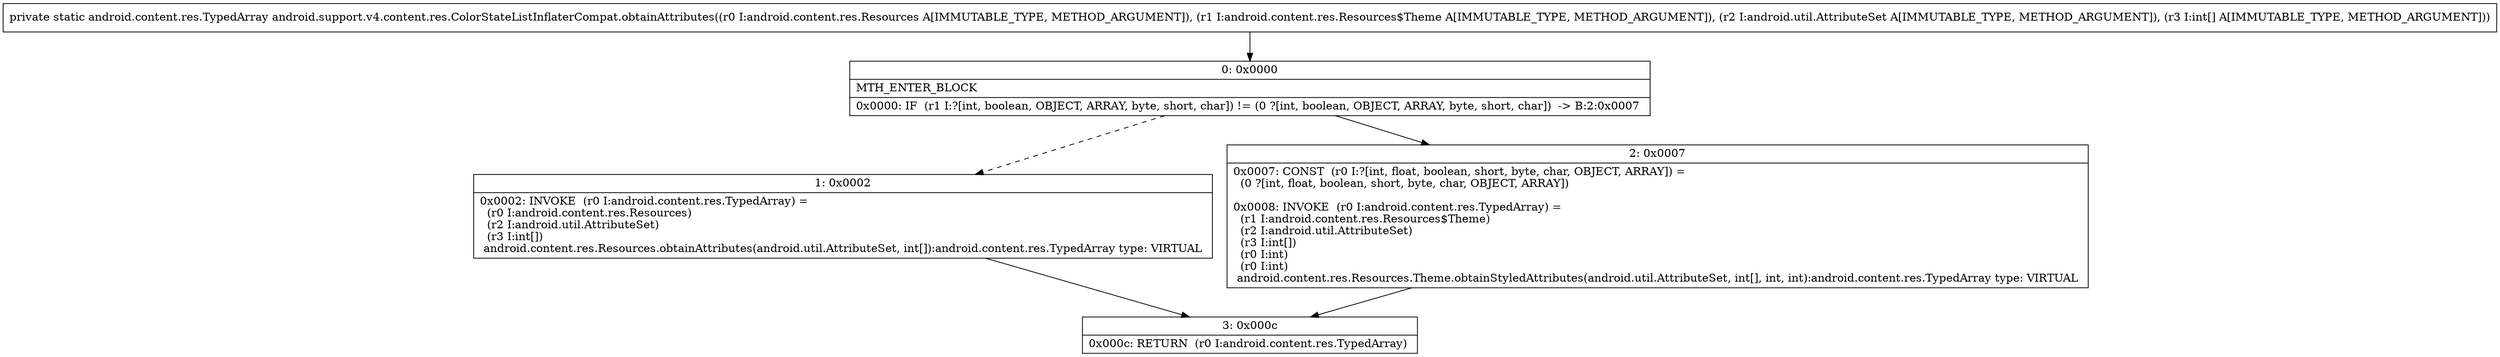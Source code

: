 digraph "CFG forandroid.support.v4.content.res.ColorStateListInflaterCompat.obtainAttributes(Landroid\/content\/res\/Resources;Landroid\/content\/res\/Resources$Theme;Landroid\/util\/AttributeSet;[I)Landroid\/content\/res\/TypedArray;" {
Node_0 [shape=record,label="{0\:\ 0x0000|MTH_ENTER_BLOCK\l|0x0000: IF  (r1 I:?[int, boolean, OBJECT, ARRAY, byte, short, char]) != (0 ?[int, boolean, OBJECT, ARRAY, byte, short, char])  \-\> B:2:0x0007 \l}"];
Node_1 [shape=record,label="{1\:\ 0x0002|0x0002: INVOKE  (r0 I:android.content.res.TypedArray) = \l  (r0 I:android.content.res.Resources)\l  (r2 I:android.util.AttributeSet)\l  (r3 I:int[])\l android.content.res.Resources.obtainAttributes(android.util.AttributeSet, int[]):android.content.res.TypedArray type: VIRTUAL \l}"];
Node_2 [shape=record,label="{2\:\ 0x0007|0x0007: CONST  (r0 I:?[int, float, boolean, short, byte, char, OBJECT, ARRAY]) = \l  (0 ?[int, float, boolean, short, byte, char, OBJECT, ARRAY])\l \l0x0008: INVOKE  (r0 I:android.content.res.TypedArray) = \l  (r1 I:android.content.res.Resources$Theme)\l  (r2 I:android.util.AttributeSet)\l  (r3 I:int[])\l  (r0 I:int)\l  (r0 I:int)\l android.content.res.Resources.Theme.obtainStyledAttributes(android.util.AttributeSet, int[], int, int):android.content.res.TypedArray type: VIRTUAL \l}"];
Node_3 [shape=record,label="{3\:\ 0x000c|0x000c: RETURN  (r0 I:android.content.res.TypedArray) \l}"];
MethodNode[shape=record,label="{private static android.content.res.TypedArray android.support.v4.content.res.ColorStateListInflaterCompat.obtainAttributes((r0 I:android.content.res.Resources A[IMMUTABLE_TYPE, METHOD_ARGUMENT]), (r1 I:android.content.res.Resources$Theme A[IMMUTABLE_TYPE, METHOD_ARGUMENT]), (r2 I:android.util.AttributeSet A[IMMUTABLE_TYPE, METHOD_ARGUMENT]), (r3 I:int[] A[IMMUTABLE_TYPE, METHOD_ARGUMENT])) }"];
MethodNode -> Node_0;
Node_0 -> Node_1[style=dashed];
Node_0 -> Node_2;
Node_1 -> Node_3;
Node_2 -> Node_3;
}

